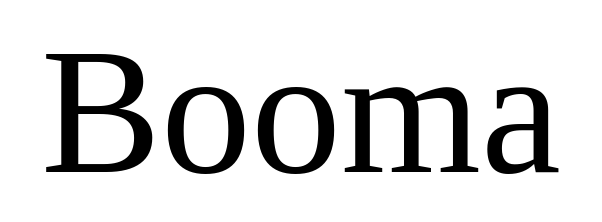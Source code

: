 <mxfile>
    <diagram id="Br64v3JI4DYZCW0c6v0q" name="ページ1">
        <mxGraphModel dx="1062" dy="565" grid="1" gridSize="10" guides="1" tooltips="1" connect="1" arrows="1" fold="1" page="1" pageScale="1" pageWidth="1169" pageHeight="827" math="0" shadow="0">
            <root>
                <mxCell id="0"/>
                <mxCell id="1" parent="0"/>
                <mxCell id="2" value="Booma" style="text;html=1;resizable=0;autosize=1;align=center;verticalAlign=middle;points=[];fillColor=none;strokeColor=none;rounded=0;fontFamily=Georgia;fontSize=90;" vertex="1" parent="1">
                    <mxGeometry x="330" y="175" width="300" height="110" as="geometry"/>
                </mxCell>
            </root>
        </mxGraphModel>
    </diagram>
</mxfile>